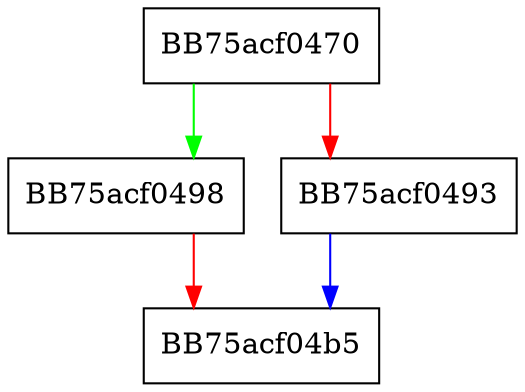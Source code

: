 digraph do_tolower {
  node [shape="box"];
  graph [splines=ortho];
  BB75acf0470 -> BB75acf0498 [color="green"];
  BB75acf0470 -> BB75acf0493 [color="red"];
  BB75acf0493 -> BB75acf04b5 [color="blue"];
  BB75acf0498 -> BB75acf04b5 [color="red"];
}